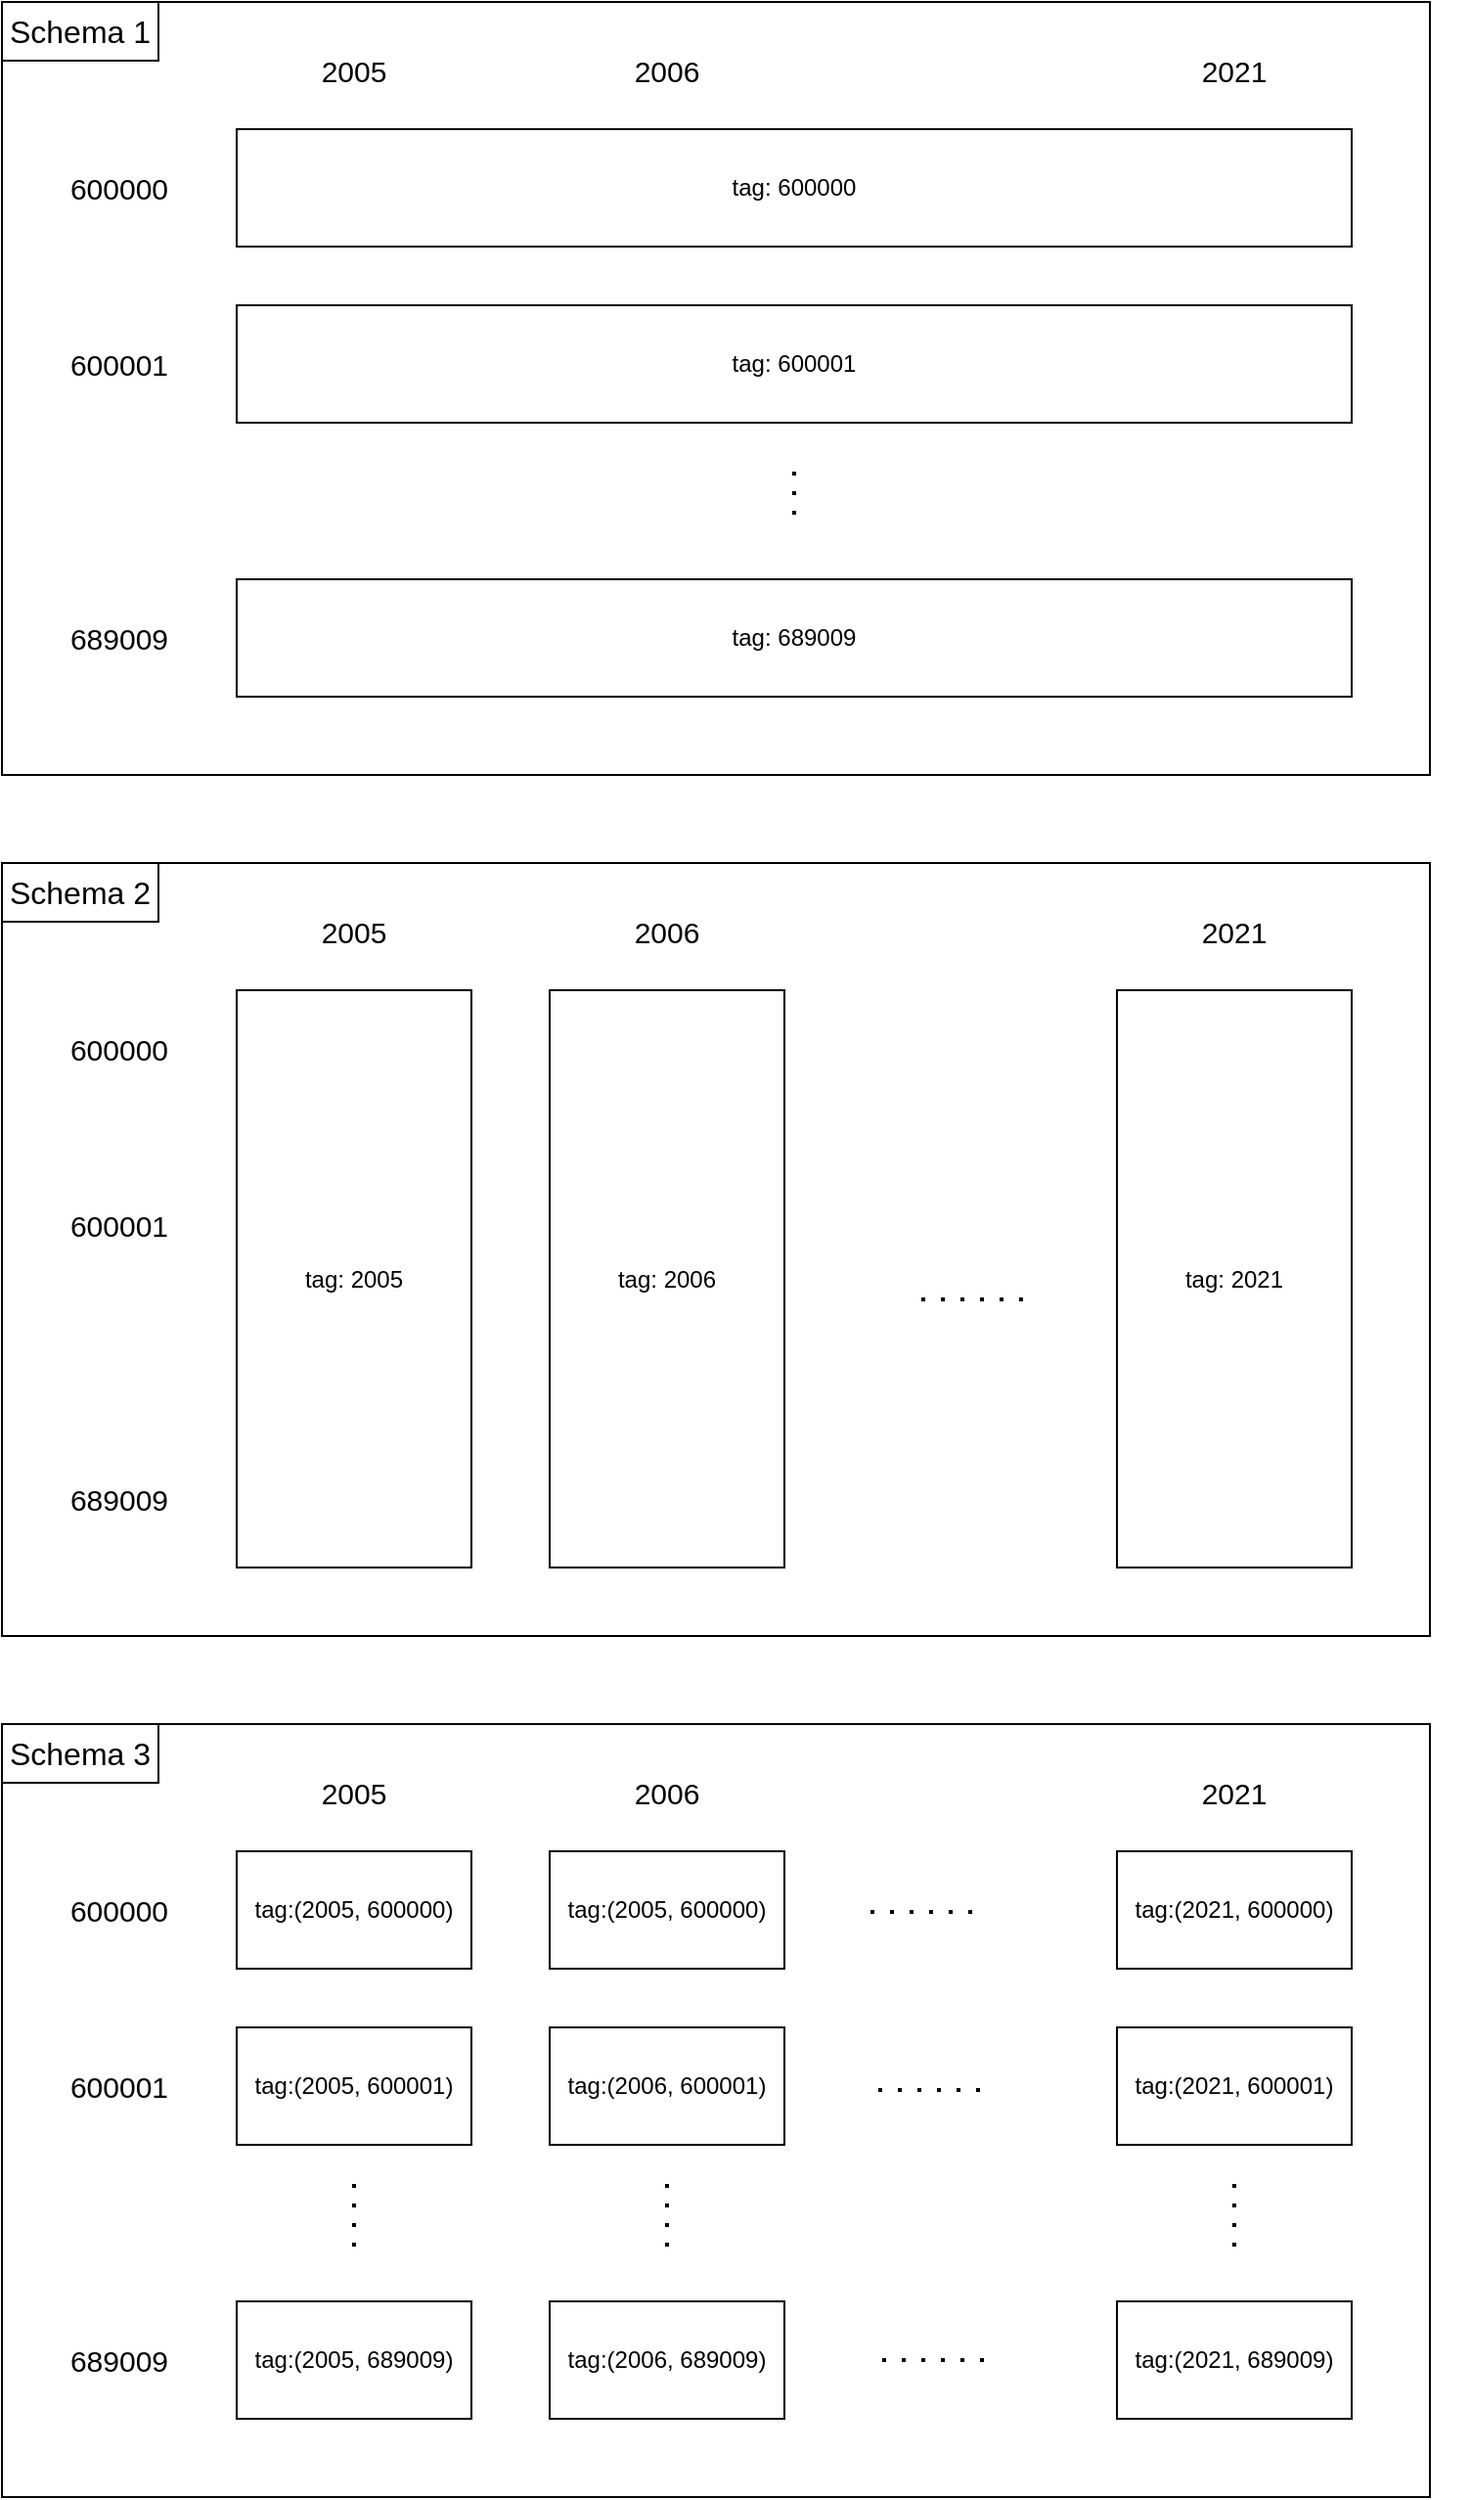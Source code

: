 <mxfile version="14.9.8" type="github">
  <diagram id="Ht1M8jgEwFfnCIfOTk4-" name="Page-1">
    <mxGraphModel dx="1426" dy="1564" grid="1" gridSize="10" guides="1" tooltips="1" connect="1" arrows="1" fold="1" page="1" pageScale="1" pageWidth="1169" pageHeight="827" math="0" shadow="0">
      <root>
        <mxCell id="0" />
        <mxCell id="1" parent="0" />
        <mxCell id="cE-dCBIDV0V2f3Bw-jzf-18" value="" style="group" vertex="1" connectable="0" parent="1">
          <mxGeometry x="120" y="190" width="730" height="395" as="geometry" />
        </mxCell>
        <mxCell id="cE-dCBIDV0V2f3Bw-jzf-44" value="" style="endArrow=none;dashed=1;html=1;strokeWidth=2;dashPattern=1 4;" edge="1" parent="cE-dCBIDV0V2f3Bw-jzf-18">
          <mxGeometry width="50" height="50" relative="1" as="geometry">
            <mxPoint x="450" y="213" as="sourcePoint" />
            <mxPoint x="510" y="213" as="targetPoint" />
          </mxGeometry>
        </mxCell>
        <mxCell id="cE-dCBIDV0V2f3Bw-jzf-94" value="" style="group" vertex="1" connectable="0" parent="cE-dCBIDV0V2f3Bw-jzf-18">
          <mxGeometry x="-20" y="-10" width="730" height="395" as="geometry" />
        </mxCell>
        <mxCell id="cE-dCBIDV0V2f3Bw-jzf-19" value="" style="rounded=0;whiteSpace=wrap;html=1;fillColor=none;" vertex="1" parent="cE-dCBIDV0V2f3Bw-jzf-94">
          <mxGeometry width="730" height="395" as="geometry" />
        </mxCell>
        <mxCell id="cE-dCBIDV0V2f3Bw-jzf-20" value="tag: 2005" style="rounded=0;whiteSpace=wrap;html=1;" vertex="1" parent="cE-dCBIDV0V2f3Bw-jzf-94">
          <mxGeometry x="120" y="65" width="120" height="295" as="geometry" />
        </mxCell>
        <mxCell id="cE-dCBIDV0V2f3Bw-jzf-21" value="tag: 2006" style="rounded=0;whiteSpace=wrap;html=1;" vertex="1" parent="cE-dCBIDV0V2f3Bw-jzf-94">
          <mxGeometry x="280" y="65" width="120" height="295" as="geometry" />
        </mxCell>
        <mxCell id="cE-dCBIDV0V2f3Bw-jzf-22" value="tag: 2021" style="rounded=0;whiteSpace=wrap;html=1;" vertex="1" parent="cE-dCBIDV0V2f3Bw-jzf-94">
          <mxGeometry x="570" y="65" width="120" height="295" as="geometry" />
        </mxCell>
        <mxCell id="cE-dCBIDV0V2f3Bw-jzf-29" value="&lt;font style=&quot;font-size: 15px&quot;&gt;2005&lt;/font&gt;" style="text;html=1;strokeColor=none;fillColor=none;align=center;verticalAlign=middle;whiteSpace=wrap;rounded=0;" vertex="1" parent="cE-dCBIDV0V2f3Bw-jzf-94">
          <mxGeometry x="160" y="25" width="40" height="20" as="geometry" />
        </mxCell>
        <mxCell id="cE-dCBIDV0V2f3Bw-jzf-30" value="&lt;font style=&quot;font-size: 15px&quot;&gt;2006&lt;/font&gt;" style="text;html=1;strokeColor=none;fillColor=none;align=center;verticalAlign=middle;whiteSpace=wrap;rounded=0;" vertex="1" parent="cE-dCBIDV0V2f3Bw-jzf-94">
          <mxGeometry x="320" y="25" width="40" height="20" as="geometry" />
        </mxCell>
        <mxCell id="cE-dCBIDV0V2f3Bw-jzf-31" value="&lt;font style=&quot;font-size: 15px&quot;&gt;2021&lt;/font&gt;" style="text;html=1;strokeColor=none;fillColor=none;align=center;verticalAlign=middle;whiteSpace=wrap;rounded=0;" vertex="1" parent="cE-dCBIDV0V2f3Bw-jzf-94">
          <mxGeometry x="610" y="25" width="40" height="20" as="geometry" />
        </mxCell>
        <mxCell id="cE-dCBIDV0V2f3Bw-jzf-32" value="&lt;font style=&quot;font-size: 15px&quot;&gt;600000&lt;/font&gt;" style="text;html=1;strokeColor=none;fillColor=none;align=center;verticalAlign=middle;whiteSpace=wrap;rounded=0;" vertex="1" parent="cE-dCBIDV0V2f3Bw-jzf-94">
          <mxGeometry x="10" y="85" width="100" height="20" as="geometry" />
        </mxCell>
        <mxCell id="cE-dCBIDV0V2f3Bw-jzf-33" value="&lt;font style=&quot;font-size: 15px&quot;&gt;600001&lt;/font&gt;" style="text;html=1;strokeColor=none;fillColor=none;align=center;verticalAlign=middle;whiteSpace=wrap;rounded=0;" vertex="1" parent="cE-dCBIDV0V2f3Bw-jzf-94">
          <mxGeometry x="10" y="175" width="100" height="20" as="geometry" />
        </mxCell>
        <mxCell id="cE-dCBIDV0V2f3Bw-jzf-34" value="&lt;font style=&quot;font-size: 15px&quot;&gt;689009&lt;/font&gt;" style="text;html=1;strokeColor=none;fillColor=none;align=center;verticalAlign=middle;whiteSpace=wrap;rounded=0;" vertex="1" parent="cE-dCBIDV0V2f3Bw-jzf-94">
          <mxGeometry x="10" y="315" width="100" height="20" as="geometry" />
        </mxCell>
        <mxCell id="cE-dCBIDV0V2f3Bw-jzf-67" value="&lt;font style=&quot;font-size: 16px&quot;&gt;Schema 2&lt;/font&gt;" style="text;html=1;fillColor=none;align=center;verticalAlign=middle;whiteSpace=wrap;rounded=0;strokeColor=#000000;" vertex="1" parent="cE-dCBIDV0V2f3Bw-jzf-94">
          <mxGeometry width="80" height="30" as="geometry" />
        </mxCell>
        <mxCell id="cE-dCBIDV0V2f3Bw-jzf-45" value="" style="group;strokeColor=#000000;" vertex="1" connectable="0" parent="1">
          <mxGeometry x="100" y="-260" width="730" height="395" as="geometry" />
        </mxCell>
        <mxCell id="cE-dCBIDV0V2f3Bw-jzf-93" value="" style="group" vertex="1" connectable="0" parent="cE-dCBIDV0V2f3Bw-jzf-45">
          <mxGeometry width="730" height="395" as="geometry" />
        </mxCell>
        <mxCell id="cE-dCBIDV0V2f3Bw-jzf-46" value="" style="rounded=0;whiteSpace=wrap;html=1;fillColor=none;" vertex="1" parent="cE-dCBIDV0V2f3Bw-jzf-93">
          <mxGeometry width="730" height="395" as="geometry" />
        </mxCell>
        <mxCell id="cE-dCBIDV0V2f3Bw-jzf-47" value="tag: 600000" style="rounded=0;whiteSpace=wrap;html=1;" vertex="1" parent="cE-dCBIDV0V2f3Bw-jzf-93">
          <mxGeometry x="120" y="65" width="570" height="60" as="geometry" />
        </mxCell>
        <mxCell id="cE-dCBIDV0V2f3Bw-jzf-50" value="&lt;span&gt;tag: 600001&lt;/span&gt;" style="rounded=0;whiteSpace=wrap;html=1;" vertex="1" parent="cE-dCBIDV0V2f3Bw-jzf-93">
          <mxGeometry x="120" y="155" width="570" height="60" as="geometry" />
        </mxCell>
        <mxCell id="cE-dCBIDV0V2f3Bw-jzf-53" value="&lt;span&gt;tag: 689009&lt;/span&gt;" style="rounded=0;whiteSpace=wrap;html=1;" vertex="1" parent="cE-dCBIDV0V2f3Bw-jzf-93">
          <mxGeometry x="120" y="295" width="570" height="60" as="geometry" />
        </mxCell>
        <mxCell id="cE-dCBIDV0V2f3Bw-jzf-56" value="&lt;font style=&quot;font-size: 15px&quot;&gt;2005&lt;/font&gt;" style="text;html=1;strokeColor=none;fillColor=none;align=center;verticalAlign=middle;whiteSpace=wrap;rounded=0;" vertex="1" parent="cE-dCBIDV0V2f3Bw-jzf-93">
          <mxGeometry x="160" y="25" width="40" height="20" as="geometry" />
        </mxCell>
        <mxCell id="cE-dCBIDV0V2f3Bw-jzf-57" value="&lt;font style=&quot;font-size: 15px&quot;&gt;2006&lt;/font&gt;" style="text;html=1;strokeColor=none;fillColor=none;align=center;verticalAlign=middle;whiteSpace=wrap;rounded=0;" vertex="1" parent="cE-dCBIDV0V2f3Bw-jzf-93">
          <mxGeometry x="320" y="25" width="40" height="20" as="geometry" />
        </mxCell>
        <mxCell id="cE-dCBIDV0V2f3Bw-jzf-58" value="&lt;font style=&quot;font-size: 15px&quot;&gt;2021&lt;/font&gt;" style="text;html=1;strokeColor=none;fillColor=none;align=center;verticalAlign=middle;whiteSpace=wrap;rounded=0;" vertex="1" parent="cE-dCBIDV0V2f3Bw-jzf-93">
          <mxGeometry x="610" y="25" width="40" height="20" as="geometry" />
        </mxCell>
        <mxCell id="cE-dCBIDV0V2f3Bw-jzf-59" value="&lt;font style=&quot;font-size: 15px&quot;&gt;600000&lt;/font&gt;" style="text;html=1;strokeColor=none;fillColor=none;align=center;verticalAlign=middle;whiteSpace=wrap;rounded=0;" vertex="1" parent="cE-dCBIDV0V2f3Bw-jzf-93">
          <mxGeometry x="10" y="85" width="100" height="20" as="geometry" />
        </mxCell>
        <mxCell id="cE-dCBIDV0V2f3Bw-jzf-60" value="&lt;font style=&quot;font-size: 15px&quot;&gt;600001&lt;/font&gt;" style="text;html=1;strokeColor=none;fillColor=none;align=center;verticalAlign=middle;whiteSpace=wrap;rounded=0;" vertex="1" parent="cE-dCBIDV0V2f3Bw-jzf-93">
          <mxGeometry x="10" y="175" width="100" height="20" as="geometry" />
        </mxCell>
        <mxCell id="cE-dCBIDV0V2f3Bw-jzf-61" value="&lt;font style=&quot;font-size: 15px&quot;&gt;689009&lt;/font&gt;" style="text;html=1;strokeColor=none;fillColor=none;align=center;verticalAlign=middle;whiteSpace=wrap;rounded=0;" vertex="1" parent="cE-dCBIDV0V2f3Bw-jzf-93">
          <mxGeometry x="10" y="315" width="100" height="20" as="geometry" />
        </mxCell>
        <mxCell id="cE-dCBIDV0V2f3Bw-jzf-62" value="" style="endArrow=none;dashed=1;html=1;strokeWidth=2;dashPattern=1 4;" edge="1" parent="cE-dCBIDV0V2f3Bw-jzf-93">
          <mxGeometry width="50" height="50" relative="1" as="geometry">
            <mxPoint x="405" y="240" as="sourcePoint" />
            <mxPoint x="405" y="270" as="targetPoint" />
          </mxGeometry>
        </mxCell>
        <mxCell id="cE-dCBIDV0V2f3Bw-jzf-68" value="&lt;font style=&quot;font-size: 16px&quot;&gt;Schema 1&lt;/font&gt;" style="text;html=1;fillColor=none;align=center;verticalAlign=middle;whiteSpace=wrap;rounded=0;strokeColor=#000000;" vertex="1" parent="cE-dCBIDV0V2f3Bw-jzf-93">
          <mxGeometry width="80" height="30" as="geometry" />
        </mxCell>
        <mxCell id="cE-dCBIDV0V2f3Bw-jzf-92" value="" style="group" vertex="1" connectable="0" parent="1">
          <mxGeometry x="100" y="620" width="730" height="395" as="geometry" />
        </mxCell>
        <mxCell id="cE-dCBIDV0V2f3Bw-jzf-17" value="" style="group" vertex="1" connectable="0" parent="cE-dCBIDV0V2f3Bw-jzf-92">
          <mxGeometry width="730" height="395" as="geometry" />
        </mxCell>
        <mxCell id="cE-dCBIDV0V2f3Bw-jzf-91" value="" style="group" vertex="1" connectable="0" parent="cE-dCBIDV0V2f3Bw-jzf-17">
          <mxGeometry width="730" height="395" as="geometry" />
        </mxCell>
        <mxCell id="cE-dCBIDV0V2f3Bw-jzf-10" value="" style="rounded=0;whiteSpace=wrap;html=1;fillColor=none;" vertex="1" parent="cE-dCBIDV0V2f3Bw-jzf-91">
          <mxGeometry width="730" height="395" as="geometry" />
        </mxCell>
        <mxCell id="cE-dCBIDV0V2f3Bw-jzf-1" value="tag:(2005, 600000)" style="rounded=0;whiteSpace=wrap;html=1;" vertex="1" parent="cE-dCBIDV0V2f3Bw-jzf-91">
          <mxGeometry x="120" y="65" width="120" height="60" as="geometry" />
        </mxCell>
        <mxCell id="cE-dCBIDV0V2f3Bw-jzf-2" value="&lt;span&gt;tag:(2005, 600000)&lt;/span&gt;" style="rounded=0;whiteSpace=wrap;html=1;" vertex="1" parent="cE-dCBIDV0V2f3Bw-jzf-91">
          <mxGeometry x="280" y="65" width="120" height="60" as="geometry" />
        </mxCell>
        <mxCell id="cE-dCBIDV0V2f3Bw-jzf-3" value="&lt;span&gt;tag:(2021, 600000)&lt;/span&gt;" style="rounded=0;whiteSpace=wrap;html=1;" vertex="1" parent="cE-dCBIDV0V2f3Bw-jzf-91">
          <mxGeometry x="570" y="65" width="120" height="60" as="geometry" />
        </mxCell>
        <mxCell id="cE-dCBIDV0V2f3Bw-jzf-4" value="&lt;span&gt;tag:(2005, 600001)&lt;/span&gt;" style="rounded=0;whiteSpace=wrap;html=1;" vertex="1" parent="cE-dCBIDV0V2f3Bw-jzf-91">
          <mxGeometry x="120" y="155" width="120" height="60" as="geometry" />
        </mxCell>
        <mxCell id="cE-dCBIDV0V2f3Bw-jzf-5" value="&lt;span&gt;tag:(2006, 600001)&lt;/span&gt;" style="rounded=0;whiteSpace=wrap;html=1;" vertex="1" parent="cE-dCBIDV0V2f3Bw-jzf-91">
          <mxGeometry x="280" y="155" width="120" height="60" as="geometry" />
        </mxCell>
        <mxCell id="cE-dCBIDV0V2f3Bw-jzf-6" value="&lt;span&gt;tag:(2021, 600001)&lt;/span&gt;" style="rounded=0;whiteSpace=wrap;html=1;" vertex="1" parent="cE-dCBIDV0V2f3Bw-jzf-91">
          <mxGeometry x="570" y="155" width="120" height="60" as="geometry" />
        </mxCell>
        <mxCell id="cE-dCBIDV0V2f3Bw-jzf-7" value="&lt;span&gt;tag:(2005, 689009)&lt;/span&gt;" style="rounded=0;whiteSpace=wrap;html=1;" vertex="1" parent="cE-dCBIDV0V2f3Bw-jzf-91">
          <mxGeometry x="120" y="295" width="120" height="60" as="geometry" />
        </mxCell>
        <mxCell id="cE-dCBIDV0V2f3Bw-jzf-8" value="&lt;span&gt;tag:(2006, 689009)&lt;/span&gt;" style="rounded=0;whiteSpace=wrap;html=1;" vertex="1" parent="cE-dCBIDV0V2f3Bw-jzf-91">
          <mxGeometry x="280" y="295" width="120" height="60" as="geometry" />
        </mxCell>
        <mxCell id="cE-dCBIDV0V2f3Bw-jzf-9" value="&lt;span&gt;tag:(2021,&amp;nbsp;&lt;/span&gt;689009&lt;span&gt;)&lt;/span&gt;" style="rounded=0;whiteSpace=wrap;html=1;" vertex="1" parent="cE-dCBIDV0V2f3Bw-jzf-91">
          <mxGeometry x="570" y="295" width="120" height="60" as="geometry" />
        </mxCell>
        <mxCell id="cE-dCBIDV0V2f3Bw-jzf-11" value="&lt;font style=&quot;font-size: 15px&quot;&gt;2005&lt;/font&gt;" style="text;html=1;strokeColor=none;fillColor=none;align=center;verticalAlign=middle;whiteSpace=wrap;rounded=0;" vertex="1" parent="cE-dCBIDV0V2f3Bw-jzf-91">
          <mxGeometry x="160" y="25" width="40" height="20" as="geometry" />
        </mxCell>
        <mxCell id="cE-dCBIDV0V2f3Bw-jzf-12" value="&lt;font style=&quot;font-size: 15px&quot;&gt;2006&lt;/font&gt;" style="text;html=1;strokeColor=none;fillColor=none;align=center;verticalAlign=middle;whiteSpace=wrap;rounded=0;" vertex="1" parent="cE-dCBIDV0V2f3Bw-jzf-91">
          <mxGeometry x="320" y="25" width="40" height="20" as="geometry" />
        </mxCell>
        <mxCell id="cE-dCBIDV0V2f3Bw-jzf-13" value="&lt;font style=&quot;font-size: 15px&quot;&gt;2021&lt;/font&gt;" style="text;html=1;strokeColor=none;fillColor=none;align=center;verticalAlign=middle;whiteSpace=wrap;rounded=0;" vertex="1" parent="cE-dCBIDV0V2f3Bw-jzf-91">
          <mxGeometry x="610" y="25" width="40" height="20" as="geometry" />
        </mxCell>
        <mxCell id="cE-dCBIDV0V2f3Bw-jzf-14" value="&lt;font style=&quot;font-size: 15px&quot;&gt;600000&lt;/font&gt;" style="text;html=1;strokeColor=none;fillColor=none;align=center;verticalAlign=middle;whiteSpace=wrap;rounded=0;" vertex="1" parent="cE-dCBIDV0V2f3Bw-jzf-91">
          <mxGeometry x="10" y="85" width="100" height="20" as="geometry" />
        </mxCell>
        <mxCell id="cE-dCBIDV0V2f3Bw-jzf-15" value="&lt;font style=&quot;font-size: 15px&quot;&gt;600001&lt;/font&gt;" style="text;html=1;strokeColor=none;fillColor=none;align=center;verticalAlign=middle;whiteSpace=wrap;rounded=0;" vertex="1" parent="cE-dCBIDV0V2f3Bw-jzf-91">
          <mxGeometry x="10" y="175" width="100" height="20" as="geometry" />
        </mxCell>
        <mxCell id="cE-dCBIDV0V2f3Bw-jzf-16" value="&lt;font style=&quot;font-size: 15px&quot;&gt;689009&lt;/font&gt;" style="text;html=1;strokeColor=none;fillColor=none;align=center;verticalAlign=middle;whiteSpace=wrap;rounded=0;" vertex="1" parent="cE-dCBIDV0V2f3Bw-jzf-91">
          <mxGeometry x="10" y="315" width="100" height="20" as="geometry" />
        </mxCell>
        <mxCell id="cE-dCBIDV0V2f3Bw-jzf-36" value="" style="endArrow=none;dashed=1;html=1;strokeWidth=2;dashPattern=1 4;" edge="1" parent="cE-dCBIDV0V2f3Bw-jzf-91">
          <mxGeometry width="50" height="50" relative="1" as="geometry">
            <mxPoint x="180" y="235" as="sourcePoint" />
            <mxPoint x="180" y="275" as="targetPoint" />
          </mxGeometry>
        </mxCell>
        <mxCell id="cE-dCBIDV0V2f3Bw-jzf-39" value="" style="endArrow=none;dashed=1;html=1;strokeWidth=2;dashPattern=1 4;" edge="1" parent="cE-dCBIDV0V2f3Bw-jzf-91">
          <mxGeometry width="50" height="50" relative="1" as="geometry">
            <mxPoint x="340" y="235" as="sourcePoint" />
            <mxPoint x="340" y="275" as="targetPoint" />
          </mxGeometry>
        </mxCell>
        <mxCell id="cE-dCBIDV0V2f3Bw-jzf-40" value="" style="endArrow=none;dashed=1;html=1;strokeWidth=2;dashPattern=1 4;" edge="1" parent="cE-dCBIDV0V2f3Bw-jzf-91">
          <mxGeometry width="50" height="50" relative="1" as="geometry">
            <mxPoint x="630" y="235" as="sourcePoint" />
            <mxPoint x="630" y="275" as="targetPoint" />
          </mxGeometry>
        </mxCell>
        <mxCell id="cE-dCBIDV0V2f3Bw-jzf-41" value="" style="endArrow=none;dashed=1;html=1;strokeWidth=2;dashPattern=1 4;" edge="1" parent="cE-dCBIDV0V2f3Bw-jzf-91">
          <mxGeometry width="50" height="50" relative="1" as="geometry">
            <mxPoint x="450" y="325" as="sourcePoint" />
            <mxPoint x="510" y="325" as="targetPoint" />
          </mxGeometry>
        </mxCell>
        <mxCell id="cE-dCBIDV0V2f3Bw-jzf-66" value="&lt;font style=&quot;font-size: 16px&quot;&gt;Schema 3&lt;/font&gt;" style="text;html=1;fillColor=none;align=center;verticalAlign=middle;whiteSpace=wrap;rounded=0;strokeColor=#000000;" vertex="1" parent="cE-dCBIDV0V2f3Bw-jzf-91">
          <mxGeometry width="80" height="30" as="geometry" />
        </mxCell>
        <mxCell id="cE-dCBIDV0V2f3Bw-jzf-42" value="" style="endArrow=none;dashed=1;html=1;strokeWidth=2;dashPattern=1 4;" edge="1" parent="cE-dCBIDV0V2f3Bw-jzf-92">
          <mxGeometry width="50" height="50" relative="1" as="geometry">
            <mxPoint x="448" y="187" as="sourcePoint" />
            <mxPoint x="508" y="187" as="targetPoint" />
          </mxGeometry>
        </mxCell>
        <mxCell id="cE-dCBIDV0V2f3Bw-jzf-43" value="" style="endArrow=none;dashed=1;html=1;strokeWidth=2;dashPattern=1 4;" edge="1" parent="cE-dCBIDV0V2f3Bw-jzf-92">
          <mxGeometry width="50" height="50" relative="1" as="geometry">
            <mxPoint x="444" y="96" as="sourcePoint" />
            <mxPoint x="504" y="96" as="targetPoint" />
          </mxGeometry>
        </mxCell>
      </root>
    </mxGraphModel>
  </diagram>
</mxfile>
